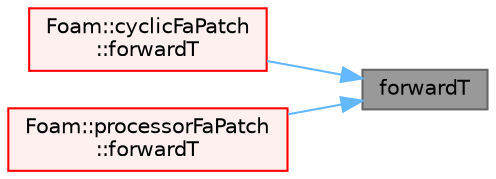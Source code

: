 digraph "forwardT"
{
 // LATEX_PDF_SIZE
  bgcolor="transparent";
  edge [fontname=Helvetica,fontsize=10,labelfontname=Helvetica,labelfontsize=10];
  node [fontname=Helvetica,fontsize=10,shape=box,height=0.2,width=0.4];
  rankdir="RL";
  Node1 [id="Node000001",label="forwardT",height=0.2,width=0.4,color="gray40", fillcolor="grey60", style="filled", fontcolor="black",tooltip=" "];
  Node1 -> Node2 [id="edge1_Node000001_Node000002",dir="back",color="steelblue1",style="solid",tooltip=" "];
  Node2 [id="Node000002",label="Foam::cyclicFaPatch\l::forwardT",height=0.2,width=0.4,color="red", fillcolor="#FFF0F0", style="filled",URL="$classFoam_1_1cyclicFaPatch.html#afd57cc6d6a68ac778640c5a3be82aab8",tooltip=" "];
  Node1 -> Node4 [id="edge2_Node000001_Node000004",dir="back",color="steelblue1",style="solid",tooltip=" "];
  Node4 [id="Node000004",label="Foam::processorFaPatch\l::forwardT",height=0.2,width=0.4,color="red", fillcolor="#FFF0F0", style="filled",URL="$classFoam_1_1processorFaPatch.html#afd57cc6d6a68ac778640c5a3be82aab8",tooltip=" "];
}
